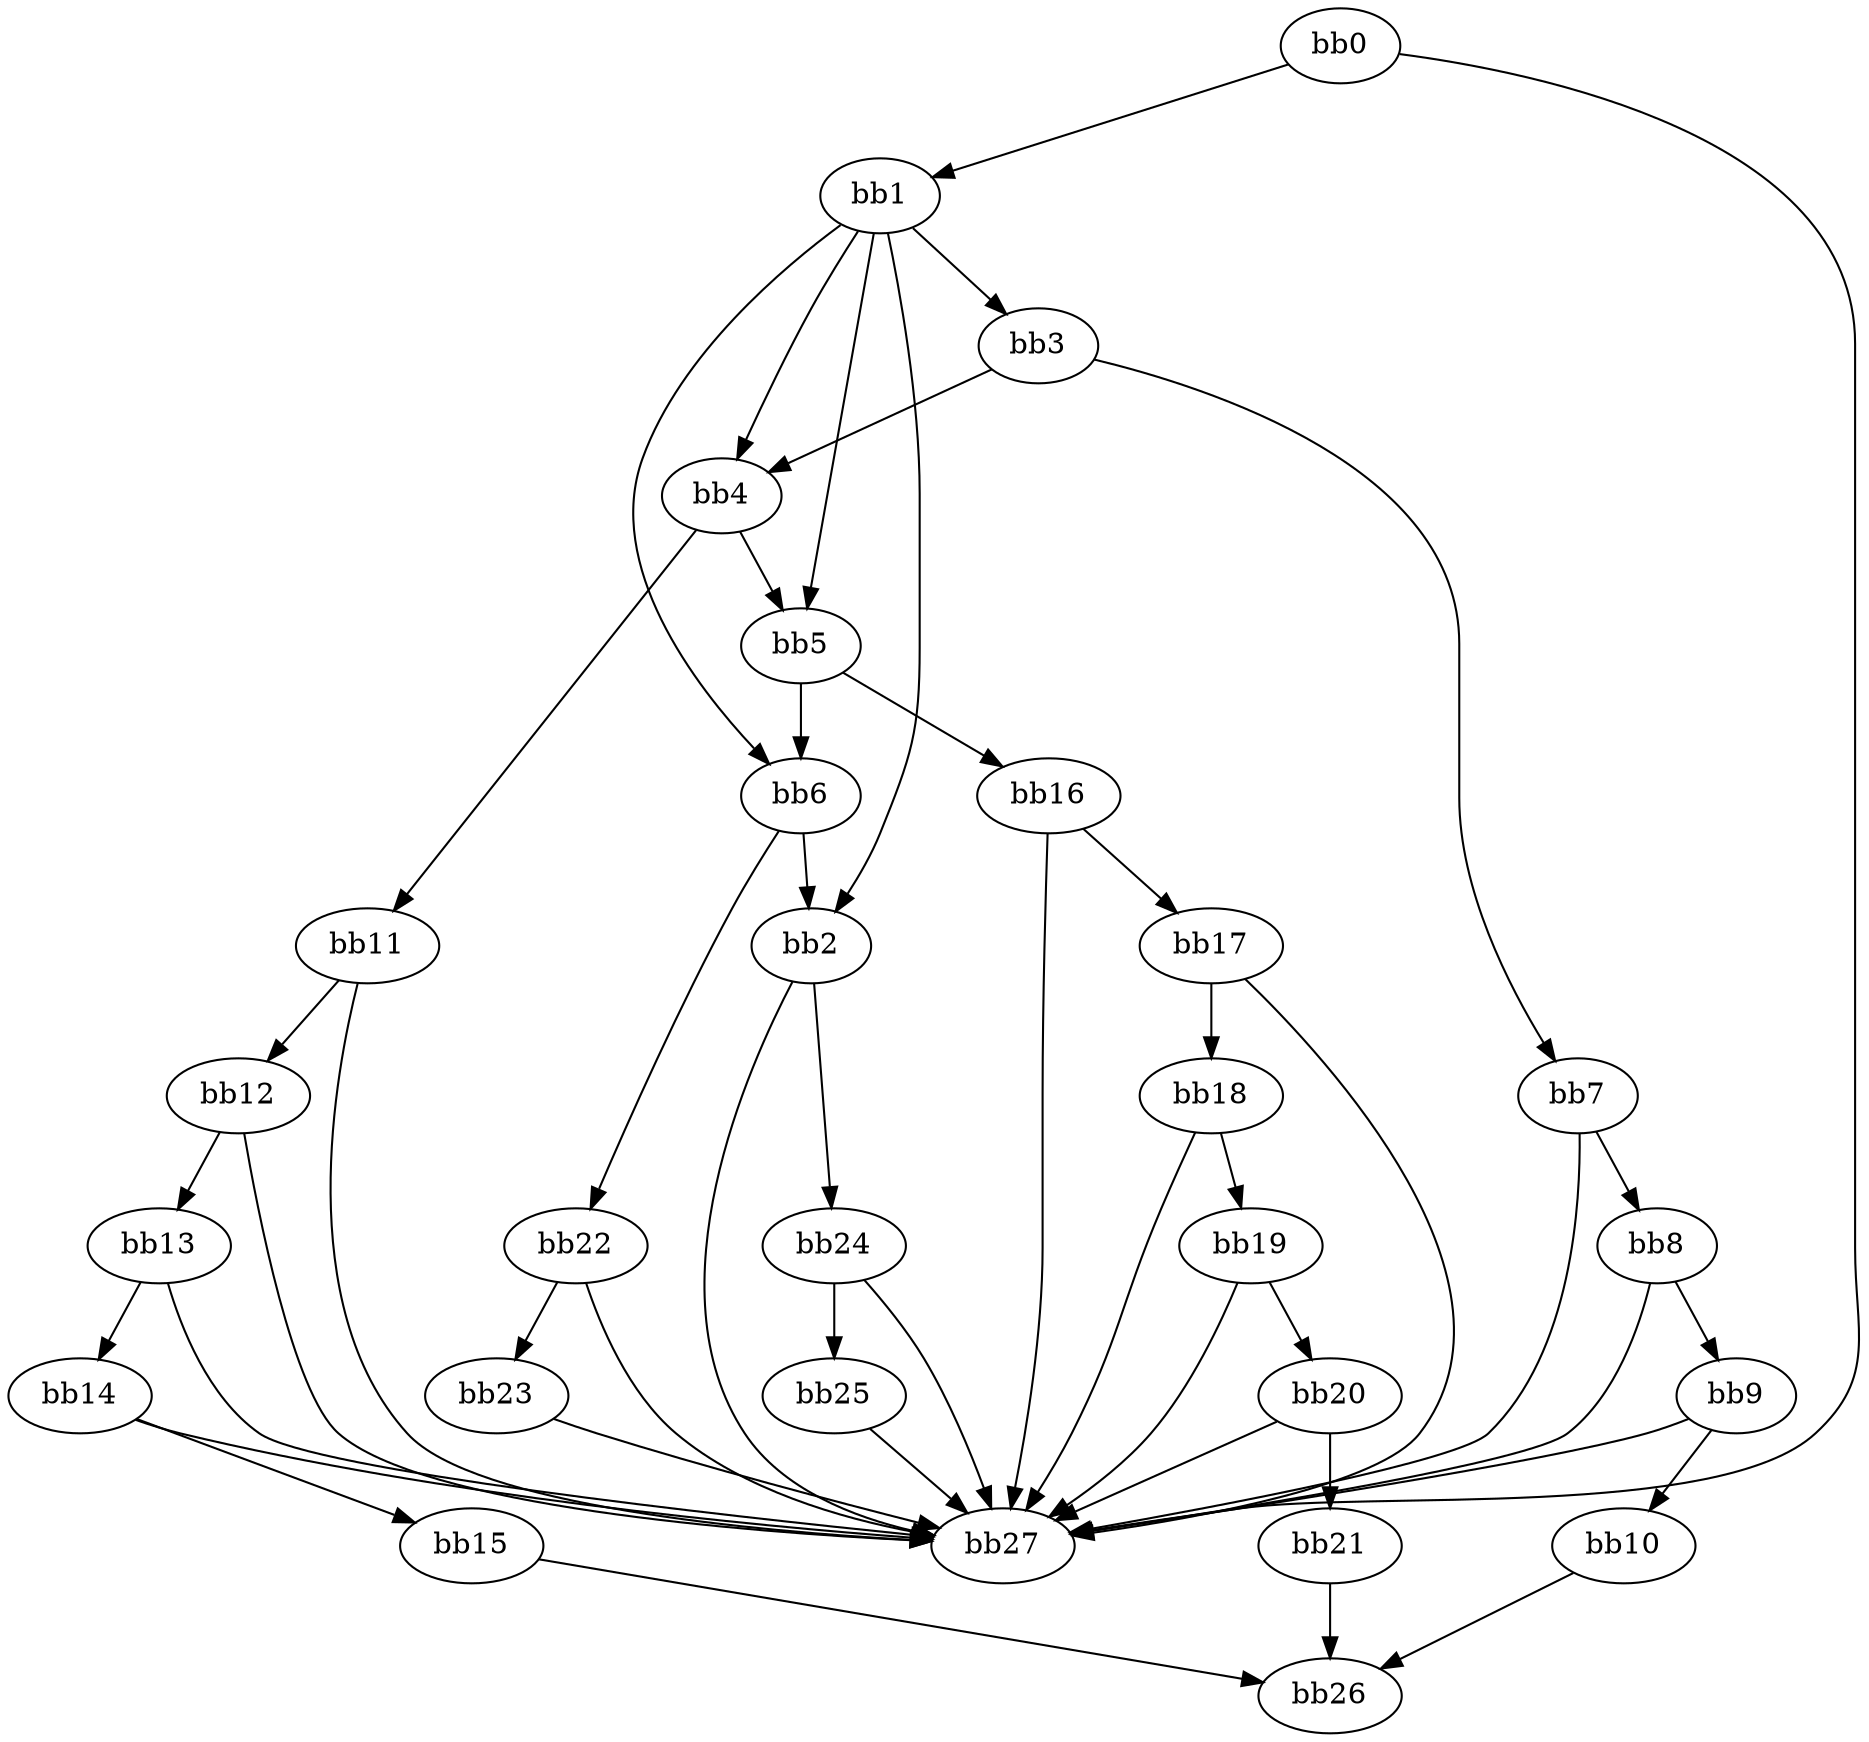 digraph {
    0 [ label = "bb0\l" ]
    1 [ label = "bb1\l" ]
    2 [ label = "bb2\l" ]
    3 [ label = "bb3\l" ]
    4 [ label = "bb4\l" ]
    5 [ label = "bb5\l" ]
    6 [ label = "bb6\l" ]
    7 [ label = "bb7\l" ]
    8 [ label = "bb8\l" ]
    9 [ label = "bb9\l" ]
    10 [ label = "bb10\l" ]
    11 [ label = "bb11\l" ]
    12 [ label = "bb12\l" ]
    13 [ label = "bb13\l" ]
    14 [ label = "bb14\l" ]
    15 [ label = "bb15\l" ]
    16 [ label = "bb16\l" ]
    17 [ label = "bb17\l" ]
    18 [ label = "bb18\l" ]
    19 [ label = "bb19\l" ]
    20 [ label = "bb20\l" ]
    21 [ label = "bb21\l" ]
    22 [ label = "bb22\l" ]
    23 [ label = "bb23\l" ]
    24 [ label = "bb24\l" ]
    25 [ label = "bb25\l" ]
    26 [ label = "bb26\l" ]
    27 [ label = "bb27\l" ]
    0 -> 1 [ ]
    0 -> 27 [ ]
    1 -> 2 [ ]
    1 -> 3 [ ]
    1 -> 4 [ ]
    1 -> 5 [ ]
    1 -> 6 [ ]
    2 -> 24 [ ]
    2 -> 27 [ ]
    3 -> 4 [ ]
    3 -> 7 [ ]
    4 -> 5 [ ]
    4 -> 11 [ ]
    5 -> 6 [ ]
    5 -> 16 [ ]
    6 -> 2 [ ]
    6 -> 22 [ ]
    7 -> 8 [ ]
    7 -> 27 [ ]
    8 -> 9 [ ]
    8 -> 27 [ ]
    9 -> 10 [ ]
    9 -> 27 [ ]
    10 -> 26 [ ]
    11 -> 12 [ ]
    11 -> 27 [ ]
    12 -> 13 [ ]
    12 -> 27 [ ]
    13 -> 14 [ ]
    13 -> 27 [ ]
    14 -> 15 [ ]
    14 -> 27 [ ]
    15 -> 26 [ ]
    16 -> 17 [ ]
    16 -> 27 [ ]
    17 -> 18 [ ]
    17 -> 27 [ ]
    18 -> 19 [ ]
    18 -> 27 [ ]
    19 -> 20 [ ]
    19 -> 27 [ ]
    20 -> 21 [ ]
    20 -> 27 [ ]
    21 -> 26 [ ]
    22 -> 23 [ ]
    22 -> 27 [ ]
    23 -> 27 [ ]
    24 -> 25 [ ]
    24 -> 27 [ ]
    25 -> 27 [ ]
}

